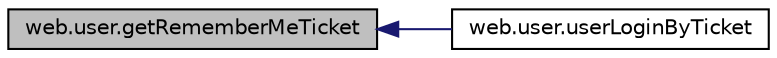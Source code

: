digraph "web.user.getRememberMeTicket"
{
  edge [fontname="Helvetica",fontsize="10",labelfontname="Helvetica",labelfontsize="10"];
  node [fontname="Helvetica",fontsize="10",shape=record];
  rankdir="LR";
  Node1 [label="web.user.getRememberMeTicket",height=0.2,width=0.4,color="black", fillcolor="grey75", style="filled" fontcolor="black"];
  Node1 -> Node2 [dir="back",color="midnightblue",fontsize="10",style="solid"];
  Node2 [label="web.user.userLoginByTicket",height=0.2,width=0.4,color="black", fillcolor="white", style="filled",URL="$namespaceweb_1_1user.html#a9f722c8fc6cc29639f97401ff43ae52b"];
}
